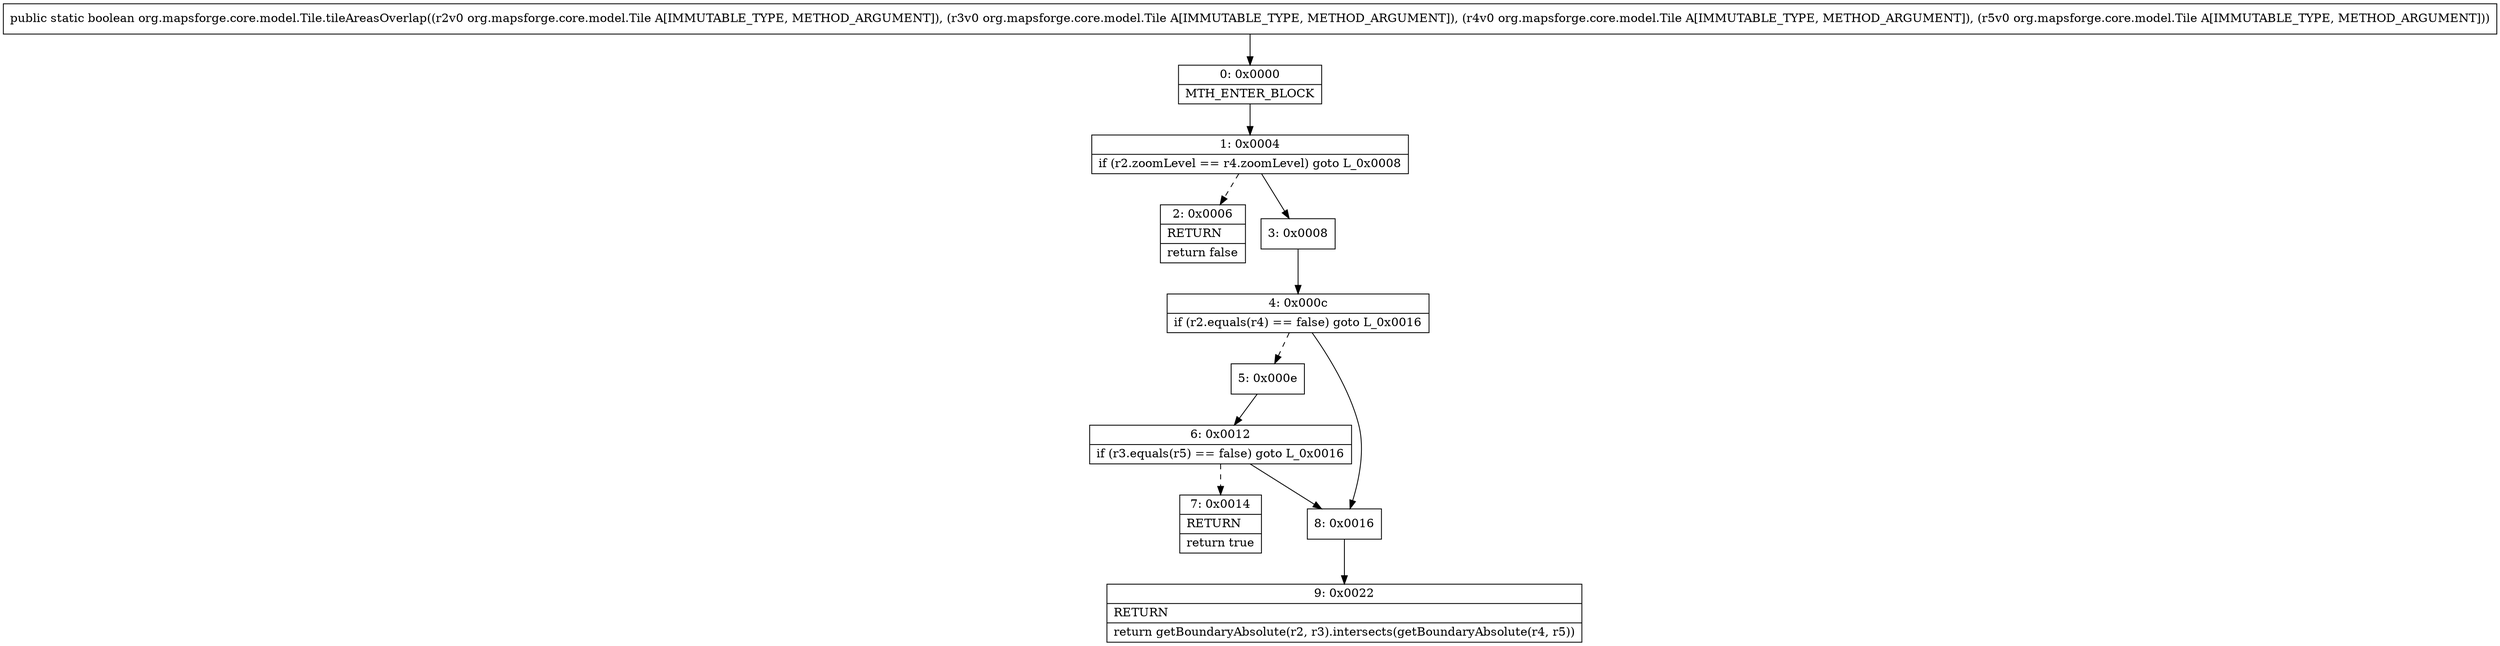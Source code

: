 digraph "CFG fororg.mapsforge.core.model.Tile.tileAreasOverlap(Lorg\/mapsforge\/core\/model\/Tile;Lorg\/mapsforge\/core\/model\/Tile;Lorg\/mapsforge\/core\/model\/Tile;Lorg\/mapsforge\/core\/model\/Tile;)Z" {
Node_0 [shape=record,label="{0\:\ 0x0000|MTH_ENTER_BLOCK\l}"];
Node_1 [shape=record,label="{1\:\ 0x0004|if (r2.zoomLevel == r4.zoomLevel) goto L_0x0008\l}"];
Node_2 [shape=record,label="{2\:\ 0x0006|RETURN\l|return false\l}"];
Node_3 [shape=record,label="{3\:\ 0x0008}"];
Node_4 [shape=record,label="{4\:\ 0x000c|if (r2.equals(r4) == false) goto L_0x0016\l}"];
Node_5 [shape=record,label="{5\:\ 0x000e}"];
Node_6 [shape=record,label="{6\:\ 0x0012|if (r3.equals(r5) == false) goto L_0x0016\l}"];
Node_7 [shape=record,label="{7\:\ 0x0014|RETURN\l|return true\l}"];
Node_8 [shape=record,label="{8\:\ 0x0016}"];
Node_9 [shape=record,label="{9\:\ 0x0022|RETURN\l|return getBoundaryAbsolute(r2, r3).intersects(getBoundaryAbsolute(r4, r5))\l}"];
MethodNode[shape=record,label="{public static boolean org.mapsforge.core.model.Tile.tileAreasOverlap((r2v0 org.mapsforge.core.model.Tile A[IMMUTABLE_TYPE, METHOD_ARGUMENT]), (r3v0 org.mapsforge.core.model.Tile A[IMMUTABLE_TYPE, METHOD_ARGUMENT]), (r4v0 org.mapsforge.core.model.Tile A[IMMUTABLE_TYPE, METHOD_ARGUMENT]), (r5v0 org.mapsforge.core.model.Tile A[IMMUTABLE_TYPE, METHOD_ARGUMENT])) }"];
MethodNode -> Node_0;
Node_0 -> Node_1;
Node_1 -> Node_2[style=dashed];
Node_1 -> Node_3;
Node_3 -> Node_4;
Node_4 -> Node_5[style=dashed];
Node_4 -> Node_8;
Node_5 -> Node_6;
Node_6 -> Node_7[style=dashed];
Node_6 -> Node_8;
Node_8 -> Node_9;
}

